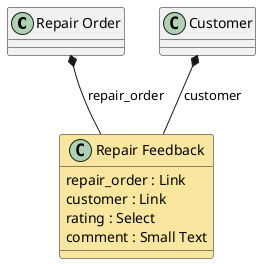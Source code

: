 @startuml
"Repair Order" *-- "Repair Feedback" : repair_order
"Customer" *-- "Repair Feedback" : customer
class "Repair Feedback" #F9E79F {
  repair_order : Link
  customer : Link
  rating : Select
  comment : Small Text
}
@enduml